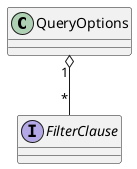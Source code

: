 @startuml OData Query Handling

class QueryOptions
interface FilterClause 

QueryOptions "1" o-- "*" FilterClause

@enduml